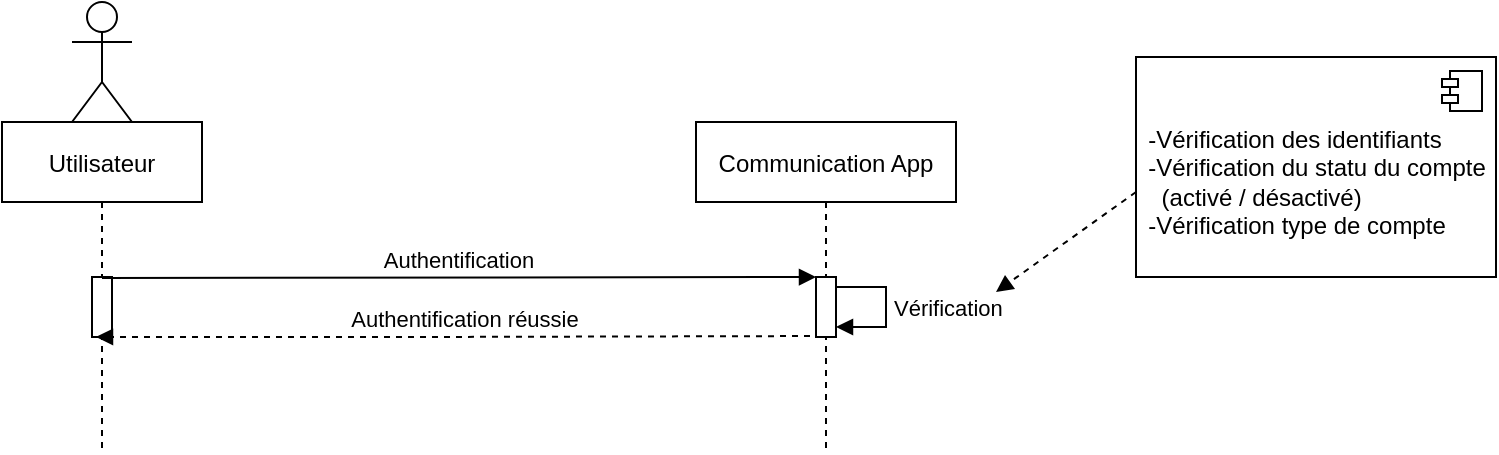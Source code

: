 <mxfile version="14.7.0" type="github" pages="4">
  <diagram id="kgpKYQtTHZ0yAKxKKP6v" name="Page-1">
    <mxGraphModel dx="868" dy="393" grid="1" gridSize="10" guides="1" tooltips="1" connect="1" arrows="1" fold="1" page="1" pageScale="1" pageWidth="850" pageHeight="1100" math="0" shadow="0">
      <root>
        <mxCell id="0" />
        <mxCell id="1" parent="0" />
        <mxCell id="3nuBFxr9cyL0pnOWT2aG-1" value="Utilisateur" style="shape=umlLifeline;perimeter=lifelinePerimeter;container=1;collapsible=0;recursiveResize=0;rounded=0;shadow=0;strokeWidth=1;" parent="1" vertex="1">
          <mxGeometry x="63" y="235" width="100" height="165" as="geometry" />
        </mxCell>
        <mxCell id="3nuBFxr9cyL0pnOWT2aG-2" value="" style="points=[];perimeter=orthogonalPerimeter;rounded=0;shadow=0;strokeWidth=1;" parent="3nuBFxr9cyL0pnOWT2aG-1" vertex="1">
          <mxGeometry x="45" y="77.5" width="10" height="30" as="geometry" />
        </mxCell>
        <mxCell id="3nuBFxr9cyL0pnOWT2aG-5" value="Communication App" style="shape=umlLifeline;perimeter=lifelinePerimeter;container=1;collapsible=0;recursiveResize=0;rounded=0;shadow=0;strokeWidth=1;" parent="1" vertex="1">
          <mxGeometry x="410" y="235" width="130" height="165" as="geometry" />
        </mxCell>
        <mxCell id="3nuBFxr9cyL0pnOWT2aG-8" value="Authentification" style="verticalAlign=bottom;endArrow=block;entryX=0;entryY=0;shadow=0;strokeWidth=1;exitX=0.5;exitY=0.017;exitDx=0;exitDy=0;exitPerimeter=0;" parent="1" source="3nuBFxr9cyL0pnOWT2aG-2" edge="1">
          <mxGeometry relative="1" as="geometry">
            <mxPoint x="170" y="313" as="sourcePoint" />
            <mxPoint x="470" y="312.5" as="targetPoint" />
          </mxGeometry>
        </mxCell>
        <mxCell id="3nuBFxr9cyL0pnOWT2aG-9" value="Authentification réussie" style="verticalAlign=bottom;endArrow=block;shadow=0;strokeWidth=1;rounded=0;dashed=1;exitX=0.9;exitY=0.983;exitDx=0;exitDy=0;exitPerimeter=0;" parent="1" edge="1" source="lYeT7n--vaMHxevAvTTJ-1">
          <mxGeometry relative="1" as="geometry">
            <mxPoint x="446" y="342.5" as="sourcePoint" />
            <mxPoint x="110" y="342.5" as="targetPoint" />
            <Array as="points">
              <mxPoint x="271" y="342.5" />
            </Array>
          </mxGeometry>
        </mxCell>
        <mxCell id="LxWpGrZLMJk06Pz4Usji-19" value="" style="html=1;verticalAlign=bottom;endArrow=block;strokeColor=#000000;exitX=0;exitY=1;exitDx=0;exitDy=0;dashed=1;" parent="1" edge="1">
          <mxGeometry width="80" relative="1" as="geometry">
            <mxPoint x="630" y="270" as="sourcePoint" />
            <mxPoint x="560" y="320" as="targetPoint" />
          </mxGeometry>
        </mxCell>
        <mxCell id="nQvG077Q6Z97pxdQFhXj-211" value="&lt;div style=&quot;text-align: left&quot;&gt;&lt;br&gt;&lt;/div&gt;&lt;div style=&quot;text-align: left&quot;&gt;&lt;span&gt;-Vérification des identifiants&lt;/span&gt;&lt;/div&gt;&lt;div style=&quot;text-align: left&quot;&gt;&lt;span&gt;-Vérification du statu du compte&lt;/span&gt;&lt;/div&gt;&lt;div style=&quot;text-align: left&quot;&gt;&lt;span&gt;&amp;nbsp; (activé / désactivé)&lt;/span&gt;&lt;/div&gt;&lt;div style=&quot;text-align: left&quot;&gt;&lt;span&gt;-Vérification type de compte&lt;/span&gt;&lt;/div&gt;" style="html=1;dropTarget=0;" parent="1" vertex="1">
          <mxGeometry x="630" y="202.5" width="180" height="110" as="geometry" />
        </mxCell>
        <mxCell id="nQvG077Q6Z97pxdQFhXj-212" value="" style="shape=module;jettyWidth=8;jettyHeight=4;" parent="nQvG077Q6Z97pxdQFhXj-211" vertex="1">
          <mxGeometry x="1" width="20" height="20" relative="1" as="geometry">
            <mxPoint x="-27" y="7" as="offset" />
          </mxGeometry>
        </mxCell>
        <mxCell id="lYeT7n--vaMHxevAvTTJ-1" value="" style="points=[];perimeter=orthogonalPerimeter;rounded=0;shadow=0;strokeWidth=1;" vertex="1" parent="1">
          <mxGeometry x="470" y="312.5" width="10" height="30" as="geometry" />
        </mxCell>
        <mxCell id="lYeT7n--vaMHxevAvTTJ-3" value="Vérification" style="edgeStyle=orthogonalEdgeStyle;html=1;align=left;spacingLeft=2;endArrow=block;rounded=0;entryX=1;entryY=0;" edge="1" parent="1">
          <mxGeometry relative="1" as="geometry">
            <mxPoint x="480" y="317.5" as="sourcePoint" />
            <Array as="points">
              <mxPoint x="505" y="317.5" />
            </Array>
            <mxPoint x="480" y="337.5" as="targetPoint" />
          </mxGeometry>
        </mxCell>
        <mxCell id="l-F-5FUHE84izdcIkSNX-5" value="" style="shape=umlActor;verticalLabelPosition=bottom;verticalAlign=top;html=1;" vertex="1" parent="1">
          <mxGeometry x="98" y="175" width="30" height="60" as="geometry" />
        </mxCell>
      </root>
    </mxGraphModel>
  </diagram>
  <diagram id="XLkgii9C2WFCZE07nWrd" name="Gestion des contacts">
    <mxGraphModel dx="868" dy="393" grid="1" gridSize="10" guides="1" tooltips="1" connect="1" arrows="1" fold="1" page="1" pageScale="1" pageWidth="827" pageHeight="1169" math="0" shadow="0">
      <root>
        <mxCell id="py83D3w0sONc9merwJDn-0" />
        <mxCell id="py83D3w0sONc9merwJDn-1" parent="py83D3w0sONc9merwJDn-0" />
        <mxCell id="6Ywxdm_K0rP7M04DCndK-0" value="API Communication App" style="shape=umlLifeline;perimeter=lifelinePerimeter;container=1;collapsible=0;recursiveResize=0;rounded=0;shadow=0;strokeWidth=1;" parent="py83D3w0sONc9merwJDn-1" vertex="1">
          <mxGeometry x="687.5" y="200" width="135" height="134" as="geometry" />
        </mxCell>
        <mxCell id="6Ywxdm_K0rP7M04DCndK-1" value="Communication App" style="shape=umlLifeline;perimeter=lifelinePerimeter;container=1;collapsible=0;recursiveResize=0;rounded=0;shadow=0;strokeWidth=1;" parent="py83D3w0sONc9merwJDn-1" vertex="1">
          <mxGeometry x="294" y="200" width="120" height="134" as="geometry" />
        </mxCell>
        <mxCell id="6Ywxdm_K0rP7M04DCndK-2" value="Supérieur" style="shape=umlLifeline;perimeter=lifelinePerimeter;container=1;collapsible=0;recursiveResize=0;rounded=0;shadow=0;strokeWidth=1;" parent="py83D3w0sONc9merwJDn-1" vertex="1">
          <mxGeometry x="4" y="200" width="100" height="132" as="geometry" />
        </mxCell>
        <mxCell id="6Ywxdm_K0rP7M04DCndK-28" value="" style="points=[];perimeter=orthogonalPerimeter;rounded=0;shadow=0;strokeWidth=1;" parent="py83D3w0sONc9merwJDn-1" vertex="1">
          <mxGeometry x="49" y="280" width="10" height="30" as="geometry" />
        </mxCell>
        <mxCell id="6Ywxdm_K0rP7M04DCndK-29" value="" style="points=[];perimeter=orthogonalPerimeter;rounded=0;shadow=0;strokeWidth=1;" parent="py83D3w0sONc9merwJDn-1" vertex="1">
          <mxGeometry x="349" y="280" width="10" height="30" as="geometry" />
        </mxCell>
        <mxCell id="6Ywxdm_K0rP7M04DCndK-30" value="Attribution d&#39;un numéro" style="html=1;verticalAlign=bottom;endArrow=block;strokeColor=#000000;" parent="py83D3w0sONc9merwJDn-1" edge="1">
          <mxGeometry width="80" relative="1" as="geometry">
            <mxPoint x="48.5" y="280.0" as="sourcePoint" />
            <mxPoint x="347.5" y="280" as="targetPoint" />
          </mxGeometry>
        </mxCell>
        <mxCell id="6Ywxdm_K0rP7M04DCndK-31" value="Information numéro" style="html=1;verticalAlign=bottom;endArrow=block;strokeColor=#000000;entryX=0.3;entryY=1;entryDx=0;entryDy=0;entryPerimeter=0;" parent="py83D3w0sONc9merwJDn-1" edge="1">
          <mxGeometry width="80" relative="1" as="geometry">
            <mxPoint x="347.5" y="309" as="sourcePoint" />
            <mxPoint x="52" y="309.01" as="targetPoint" />
          </mxGeometry>
        </mxCell>
        <mxCell id="6Ywxdm_K0rP7M04DCndK-32" value="" style="points=[];perimeter=orthogonalPerimeter;rounded=0;shadow=0;strokeWidth=1;" parent="py83D3w0sONc9merwJDn-1" vertex="1">
          <mxGeometry x="750" y="285" width="10" height="20.01" as="geometry" />
        </mxCell>
        <mxCell id="6Ywxdm_K0rP7M04DCndK-33" value="Envoi requête d&#39;attribution de numéro &lt;br&gt;(Envoi numéro, ID Utilisateur)" style="html=1;verticalAlign=bottom;endArrow=block;strokeColor=#000000;" parent="py83D3w0sONc9merwJDn-1" edge="1">
          <mxGeometry x="-0.06" y="4" width="80" relative="1" as="geometry">
            <mxPoint x="359.5" y="286" as="sourcePoint" />
            <mxPoint x="753.5" y="285" as="targetPoint" />
            <Array as="points">
              <mxPoint x="563.5" y="286" />
            </Array>
            <mxPoint as="offset" />
          </mxGeometry>
        </mxCell>
        <mxCell id="6Ywxdm_K0rP7M04DCndK-34" value="" style="endArrow=blockThin;endFill=1;endSize=12;html=1;dashed=1;entryX=1.15;entryY=0.767;entryDx=0;entryDy=0;entryPerimeter=0;" parent="py83D3w0sONc9merwJDn-1" edge="1">
          <mxGeometry width="160" relative="1" as="geometry">
            <mxPoint x="749" y="303.01" as="sourcePoint" />
            <mxPoint x="359.5" y="303.01" as="targetPoint" />
          </mxGeometry>
        </mxCell>
        <mxCell id="6Ywxdm_K0rP7M04DCndK-35" value="Information numéro" style="text;html=1;align=center;verticalAlign=middle;resizable=0;points=[];autosize=1;strokeColor=none;" parent="py83D3w0sONc9merwJDn-1" vertex="1">
          <mxGeometry x="497.5" y="285" width="120" height="20" as="geometry" />
        </mxCell>
        <mxCell id="k2xxUavXT1q9RujqBY_z-0" value="" style="shape=umlActor;verticalLabelPosition=bottom;verticalAlign=top;html=1;" vertex="1" parent="py83D3w0sONc9merwJDn-1">
          <mxGeometry x="39" y="130" width="30" height="60" as="geometry" />
        </mxCell>
      </root>
    </mxGraphModel>
  </diagram>
  <diagram id="hR465VxKL99EB0zzIP53" name="Gestion des taches">
    <mxGraphModel dx="496" dy="257" grid="1" gridSize="10" guides="1" tooltips="1" connect="1" arrows="1" fold="1" page="1" pageScale="1" pageWidth="827" pageHeight="1169" math="0" shadow="0">
      <root>
        <mxCell id="O8rrX48du7Tco0QoKG7b-0" />
        <mxCell id="O8rrX48du7Tco0QoKG7b-1" parent="O8rrX48du7Tco0QoKG7b-0" />
        <mxCell id="PkltneUjERe1M2wVwvvq-0" value="API Communication App" style="shape=umlLifeline;perimeter=lifelinePerimeter;container=1;collapsible=0;recursiveResize=0;rounded=0;shadow=0;strokeWidth=1;" parent="O8rrX48du7Tco0QoKG7b-1" vertex="1">
          <mxGeometry x="710" y="120" width="135" height="180" as="geometry" />
        </mxCell>
        <mxCell id="O8rrX48du7Tco0QoKG7b-2" value="Communication App" style="shape=umlLifeline;perimeter=lifelinePerimeter;container=1;collapsible=0;recursiveResize=0;rounded=0;shadow=0;strokeWidth=1;" parent="O8rrX48du7Tco0QoKG7b-1" vertex="1">
          <mxGeometry x="310" y="120" width="120" height="180" as="geometry" />
        </mxCell>
        <mxCell id="O8rrX48du7Tco0QoKG7b-3" value="Supérieur" style="shape=umlLifeline;perimeter=lifelinePerimeter;container=1;collapsible=0;recursiveResize=0;rounded=0;shadow=0;strokeWidth=1;" parent="O8rrX48du7Tco0QoKG7b-1" vertex="1">
          <mxGeometry x="64" y="120" width="100" height="180" as="geometry" />
        </mxCell>
        <mxCell id="O8rrX48du7Tco0QoKG7b-4" value="alt" style="shape=umlFrame;whiteSpace=wrap;html=1;" parent="O8rrX48du7Tco0QoKG7b-1" vertex="1">
          <mxGeometry x="24" y="380" width="780" height="75.18" as="geometry" />
        </mxCell>
        <mxCell id="O8rrX48du7Tco0QoKG7b-23" value="" style="points=[];perimeter=orthogonalPerimeter;rounded=0;shadow=0;strokeWidth=1;" parent="O8rrX48du7Tco0QoKG7b-1" vertex="1">
          <mxGeometry x="109" y="208" width="10" height="30" as="geometry" />
        </mxCell>
        <mxCell id="O8rrX48du7Tco0QoKG7b-24" value="" style="endArrow=blockThin;endFill=1;endSize=12;html=1;entryX=-0.2;entryY=-0.033;entryDx=0;entryDy=0;entryPerimeter=0;" parent="O8rrX48du7Tco0QoKG7b-1" edge="1">
          <mxGeometry width="160" relative="1" as="geometry">
            <mxPoint x="114" y="208" as="sourcePoint" />
            <mxPoint x="367" y="208.01" as="targetPoint" />
            <Array as="points" />
          </mxGeometry>
        </mxCell>
        <mxCell id="O8rrX48du7Tco0QoKG7b-25" value="" style="endArrow=blockThin;endFill=1;endSize=12;html=1;dashed=1;" parent="O8rrX48du7Tco0QoKG7b-1" edge="1">
          <mxGeometry width="160" relative="1" as="geometry">
            <mxPoint x="367.5" y="238" as="sourcePoint" />
            <mxPoint x="118" y="238" as="targetPoint" />
          </mxGeometry>
        </mxCell>
        <mxCell id="O8rrX48du7Tco0QoKG7b-26" value="True" style="text;html=1;align=center;verticalAlign=middle;resizable=0;points=[];autosize=1;strokeColor=none;" parent="O8rrX48du7Tco0QoKG7b-1" vertex="1">
          <mxGeometry x="259" y="219.0" width="40" height="20" as="geometry" />
        </mxCell>
        <mxCell id="O8rrX48du7Tco0QoKG7b-27" value="Attribution des Taches" style="text;html=1;align=center;verticalAlign=middle;resizable=0;points=[];autosize=1;strokeColor=none;" parent="O8rrX48du7Tco0QoKG7b-1" vertex="1">
          <mxGeometry x="199" y="190" width="130" height="20" as="geometry" />
        </mxCell>
        <mxCell id="O8rrX48du7Tco0QoKG7b-37" value="" style="points=[];perimeter=orthogonalPerimeter;rounded=0;shadow=0;strokeWidth=1;" parent="O8rrX48du7Tco0QoKG7b-1" vertex="1">
          <mxGeometry x="772.5" y="210" width="10" height="20" as="geometry" />
        </mxCell>
        <mxCell id="O8rrX48du7Tco0QoKG7b-38" value="" style="html=1;verticalAlign=bottom;endArrow=block;strokeColor=#000000;entryX=0.489;entryY=0.414;entryDx=0;entryDy=0;entryPerimeter=0;" parent="O8rrX48du7Tco0QoKG7b-1" edge="1">
          <mxGeometry width="80" relative="1" as="geometry">
            <mxPoint x="369.5" y="211.997" as="sourcePoint" />
            <mxPoint x="772.015" y="210.94" as="targetPoint" />
          </mxGeometry>
        </mxCell>
        <mxCell id="O8rrX48du7Tco0QoKG7b-39" value="Envoi requête de création des taches &lt;br&gt;( ID Supérieur, ID employé, information tache)" style="edgeLabel;html=1;align=center;verticalAlign=middle;resizable=0;points=[];" parent="O8rrX48du7Tco0QoKG7b-38" vertex="1" connectable="0">
          <mxGeometry x="0.158" y="2" relative="1" as="geometry">
            <mxPoint x="-29" y="-14" as="offset" />
          </mxGeometry>
        </mxCell>
        <mxCell id="O8rrX48du7Tco0QoKG7b-40" value="" style="endArrow=blockThin;endFill=1;endSize=12;html=1;dashed=1;entryX=1.271;entryY=0.729;entryDx=0;entryDy=0;entryPerimeter=0;" parent="O8rrX48du7Tco0QoKG7b-1" edge="1">
          <mxGeometry width="160" relative="1" as="geometry">
            <mxPoint x="771" y="230" as="sourcePoint" />
            <mxPoint x="375.71" y="229.85" as="targetPoint" />
          </mxGeometry>
        </mxCell>
        <mxCell id="O8rrX48du7Tco0QoKG7b-41" value="True" style="text;html=1;align=center;verticalAlign=middle;resizable=0;points=[];autosize=1;strokeColor=none;" parent="O8rrX48du7Tco0QoKG7b-1" vertex="1">
          <mxGeometry x="551" y="211.96" width="40" height="20" as="geometry" />
        </mxCell>
        <mxCell id="G2HZiYfbmAiNrdXgRJdk-0" value="" style="shape=umlActor;verticalLabelPosition=bottom;verticalAlign=top;html=1;" vertex="1" parent="O8rrX48du7Tco0QoKG7b-1">
          <mxGeometry x="99" y="60" width="30" height="60" as="geometry" />
        </mxCell>
        <mxCell id="ecS7ZHccl1tnOUyKelAI-1" value="" style="points=[];perimeter=orthogonalPerimeter;rounded=0;shadow=0;strokeWidth=1;" vertex="1" parent="O8rrX48du7Tco0QoKG7b-1">
          <mxGeometry x="365" y="207.98" width="10" height="30" as="geometry" />
        </mxCell>
      </root>
    </mxGraphModel>
  </diagram>
  <diagram id="9DlRMom5_IF1S97Ls2tZ" name="Page-5">
    <mxGraphModel dx="-331" dy="257" grid="1" gridSize="10" guides="1" tooltips="1" connect="1" arrows="1" fold="1" page="1" pageScale="1" pageWidth="827" pageHeight="1169" math="0" shadow="0">
      <root>
        <mxCell id="wffdwIWtCZuyjEUuqT53-0" />
        <mxCell id="wffdwIWtCZuyjEUuqT53-1" parent="wffdwIWtCZuyjEUuqT53-0" />
        <mxCell id="wffdwIWtCZuyjEUuqT53-2" value="API Communication App" style="shape=umlLifeline;perimeter=lifelinePerimeter;container=1;collapsible=0;recursiveResize=0;rounded=0;shadow=0;strokeWidth=1;" parent="wffdwIWtCZuyjEUuqT53-1" vertex="1">
          <mxGeometry x="1486" y="248.5" width="135" height="150" as="geometry" />
        </mxCell>
        <mxCell id="wffdwIWtCZuyjEUuqT53-3" value="Supérieur" style="shape=umlLifeline;perimeter=lifelinePerimeter;container=1;collapsible=0;recursiveResize=0;rounded=0;shadow=0;strokeWidth=1;" parent="wffdwIWtCZuyjEUuqT53-1" vertex="1">
          <mxGeometry x="861" y="248.5" width="100" height="151.5" as="geometry" />
        </mxCell>
        <mxCell id="wffdwIWtCZuyjEUuqT53-4" value="Communication App" style="shape=umlLifeline;perimeter=lifelinePerimeter;container=1;collapsible=0;recursiveResize=0;rounded=0;shadow=0;strokeWidth=1;" parent="wffdwIWtCZuyjEUuqT53-1" vertex="1">
          <mxGeometry x="1213.5" y="248.5" width="115" height="151.5" as="geometry" />
        </mxCell>
        <mxCell id="wffdwIWtCZuyjEUuqT53-5" value="Demande de création d&#39;une conférence téléphonique" style="html=1;verticalAlign=bottom;endArrow=block;strokeColor=#000000;" parent="wffdwIWtCZuyjEUuqT53-1" edge="1">
          <mxGeometry width="80" relative="1" as="geometry">
            <mxPoint x="911" y="319.5" as="sourcePoint" />
            <mxPoint x="1270.5" y="319.5" as="targetPoint" />
            <Array as="points">
              <mxPoint x="931" y="319.5" />
              <mxPoint x="1011" y="319.5" />
              <mxPoint x="1081" y="319.5" />
            </Array>
          </mxGeometry>
        </mxCell>
        <mxCell id="wffdwIWtCZuyjEUuqT53-6" value="" style="endArrow=blockThin;endFill=1;endSize=12;html=1;dashed=1;exitX=0.5;exitY=1;exitDx=0;exitDy=0;exitPerimeter=0;" parent="wffdwIWtCZuyjEUuqT53-1" edge="1">
          <mxGeometry width="160" relative="1" as="geometry">
            <mxPoint x="1271.5" y="363.5" as="sourcePoint" />
            <mxPoint x="911" y="363.5" as="targetPoint" />
          </mxGeometry>
        </mxCell>
        <mxCell id="wffdwIWtCZuyjEUuqT53-7" value="" style="points=[];perimeter=orthogonalPerimeter;rounded=0;shadow=0;strokeWidth=1;" parent="wffdwIWtCZuyjEUuqT53-1" vertex="1">
          <mxGeometry x="906" y="319.5" width="10" height="44" as="geometry" />
        </mxCell>
        <mxCell id="wffdwIWtCZuyjEUuqT53-8" value="Numero de la salle de conférence" style="text;html=1;align=center;verticalAlign=middle;resizable=0;points=[];autosize=1;strokeColor=none;" parent="wffdwIWtCZuyjEUuqT53-1" vertex="1">
          <mxGeometry x="996" y="337.2" width="190" height="20" as="geometry" />
        </mxCell>
        <mxCell id="wffdwIWtCZuyjEUuqT53-11" value="Envoi requête de création de conférence&lt;br&gt;( ID Équipe)" style="html=1;verticalAlign=bottom;endArrow=block;strokeColor=#000000;entryX=0.49;entryY=0.542;entryDx=0;entryDy=0;entryPerimeter=0;" parent="wffdwIWtCZuyjEUuqT53-1" edge="1">
          <mxGeometry width="80" relative="1" as="geometry">
            <mxPoint x="1270.929" y="326.8" as="sourcePoint" />
            <mxPoint x="1552.15" y="326.8" as="targetPoint" />
          </mxGeometry>
        </mxCell>
        <mxCell id="wffdwIWtCZuyjEUuqT53-12" value="" style="endArrow=blockThin;endFill=1;endSize=12;html=1;dashed=1;entryX=1.243;entryY=0.872;entryDx=0;entryDy=0;entryPerimeter=0;" parent="wffdwIWtCZuyjEUuqT53-1" edge="1">
          <mxGeometry width="160" relative="1" as="geometry">
            <mxPoint x="1552" y="354.5" as="sourcePoint" />
            <mxPoint x="1277.43" y="354.868" as="targetPoint" />
          </mxGeometry>
        </mxCell>
        <mxCell id="wffdwIWtCZuyjEUuqT53-13" value="Numéro de la conférence" style="edgeLabel;html=1;align=center;verticalAlign=middle;resizable=0;points=[];" parent="wffdwIWtCZuyjEUuqT53-12" vertex="1" connectable="0">
          <mxGeometry x="0.129" y="-3" relative="1" as="geometry">
            <mxPoint x="10" y="-7" as="offset" />
          </mxGeometry>
        </mxCell>
        <mxCell id="wffdwIWtCZuyjEUuqT53-10" value="" style="points=[];perimeter=orthogonalPerimeter;rounded=0;shadow=0;strokeWidth=1;" parent="wffdwIWtCZuyjEUuqT53-1" vertex="1">
          <mxGeometry x="1548.5" y="327" width="10" height="27.5" as="geometry" />
        </mxCell>
        <mxCell id="wffdwIWtCZuyjEUuqT53-9" value="" style="points=[];perimeter=orthogonalPerimeter;rounded=0;shadow=0;strokeWidth=1;" parent="wffdwIWtCZuyjEUuqT53-1" vertex="1">
          <mxGeometry x="1266" y="319.5" width="10" height="44" as="geometry" />
        </mxCell>
      </root>
    </mxGraphModel>
  </diagram>
</mxfile>
